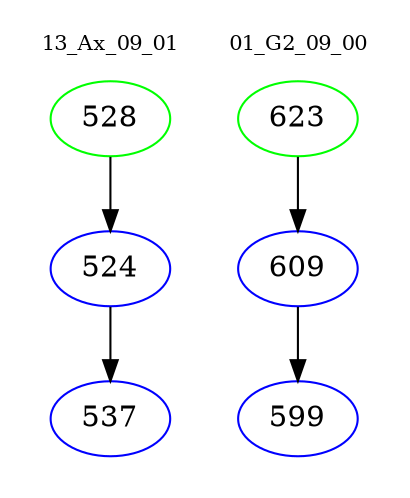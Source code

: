 digraph{
subgraph cluster_0 {
color = white
label = "13_Ax_09_01";
fontsize=10;
T0_528 [label="528", color="green"]
T0_528 -> T0_524 [color="black"]
T0_524 [label="524", color="blue"]
T0_524 -> T0_537 [color="black"]
T0_537 [label="537", color="blue"]
}
subgraph cluster_1 {
color = white
label = "01_G2_09_00";
fontsize=10;
T1_623 [label="623", color="green"]
T1_623 -> T1_609 [color="black"]
T1_609 [label="609", color="blue"]
T1_609 -> T1_599 [color="black"]
T1_599 [label="599", color="blue"]
}
}
